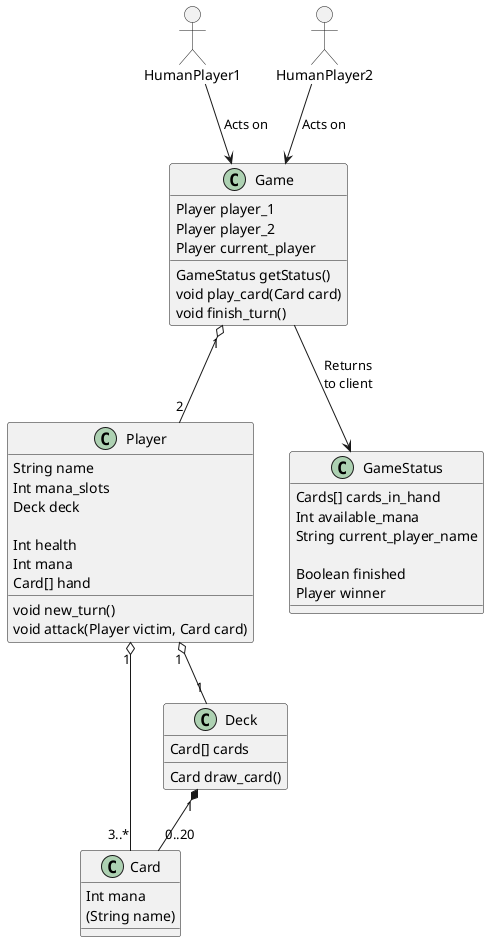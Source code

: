 @startuml
allow_mixing

actor HumanPlayer1
actor HumanPlayer2
class Card {
    Int mana
    {field} (String name)
}
class Deck {
    Card[] cards

    Card draw_card()
}

class Player {
    String name
    Int mana_slots
    Deck deck

    Int health
    Int mana
    Card[] hand


    void new_turn()
    void attack(Player victim, Card card)
}

class Game {
    Player player_1
    Player player_2
    Player current_player

    GameStatus getStatus()
    void play_card(Card card)
    void finish_turn()
}
class GameStatus {
    Cards[] cards_in_hand
    Int available_mana
    String current_player_name

    Boolean finished
    Player winner
}

Game --> GameStatus: Returns\nto client
HumanPlayer1 --> Game: Acts on
HumanPlayer2 --> Game: Acts on

Game "1" o-- "2" Player
Player "1" o-- "3..*" Card
Player "1" o-- "1" Deck
Deck "1" *-- "0..20" Card




@enduml
